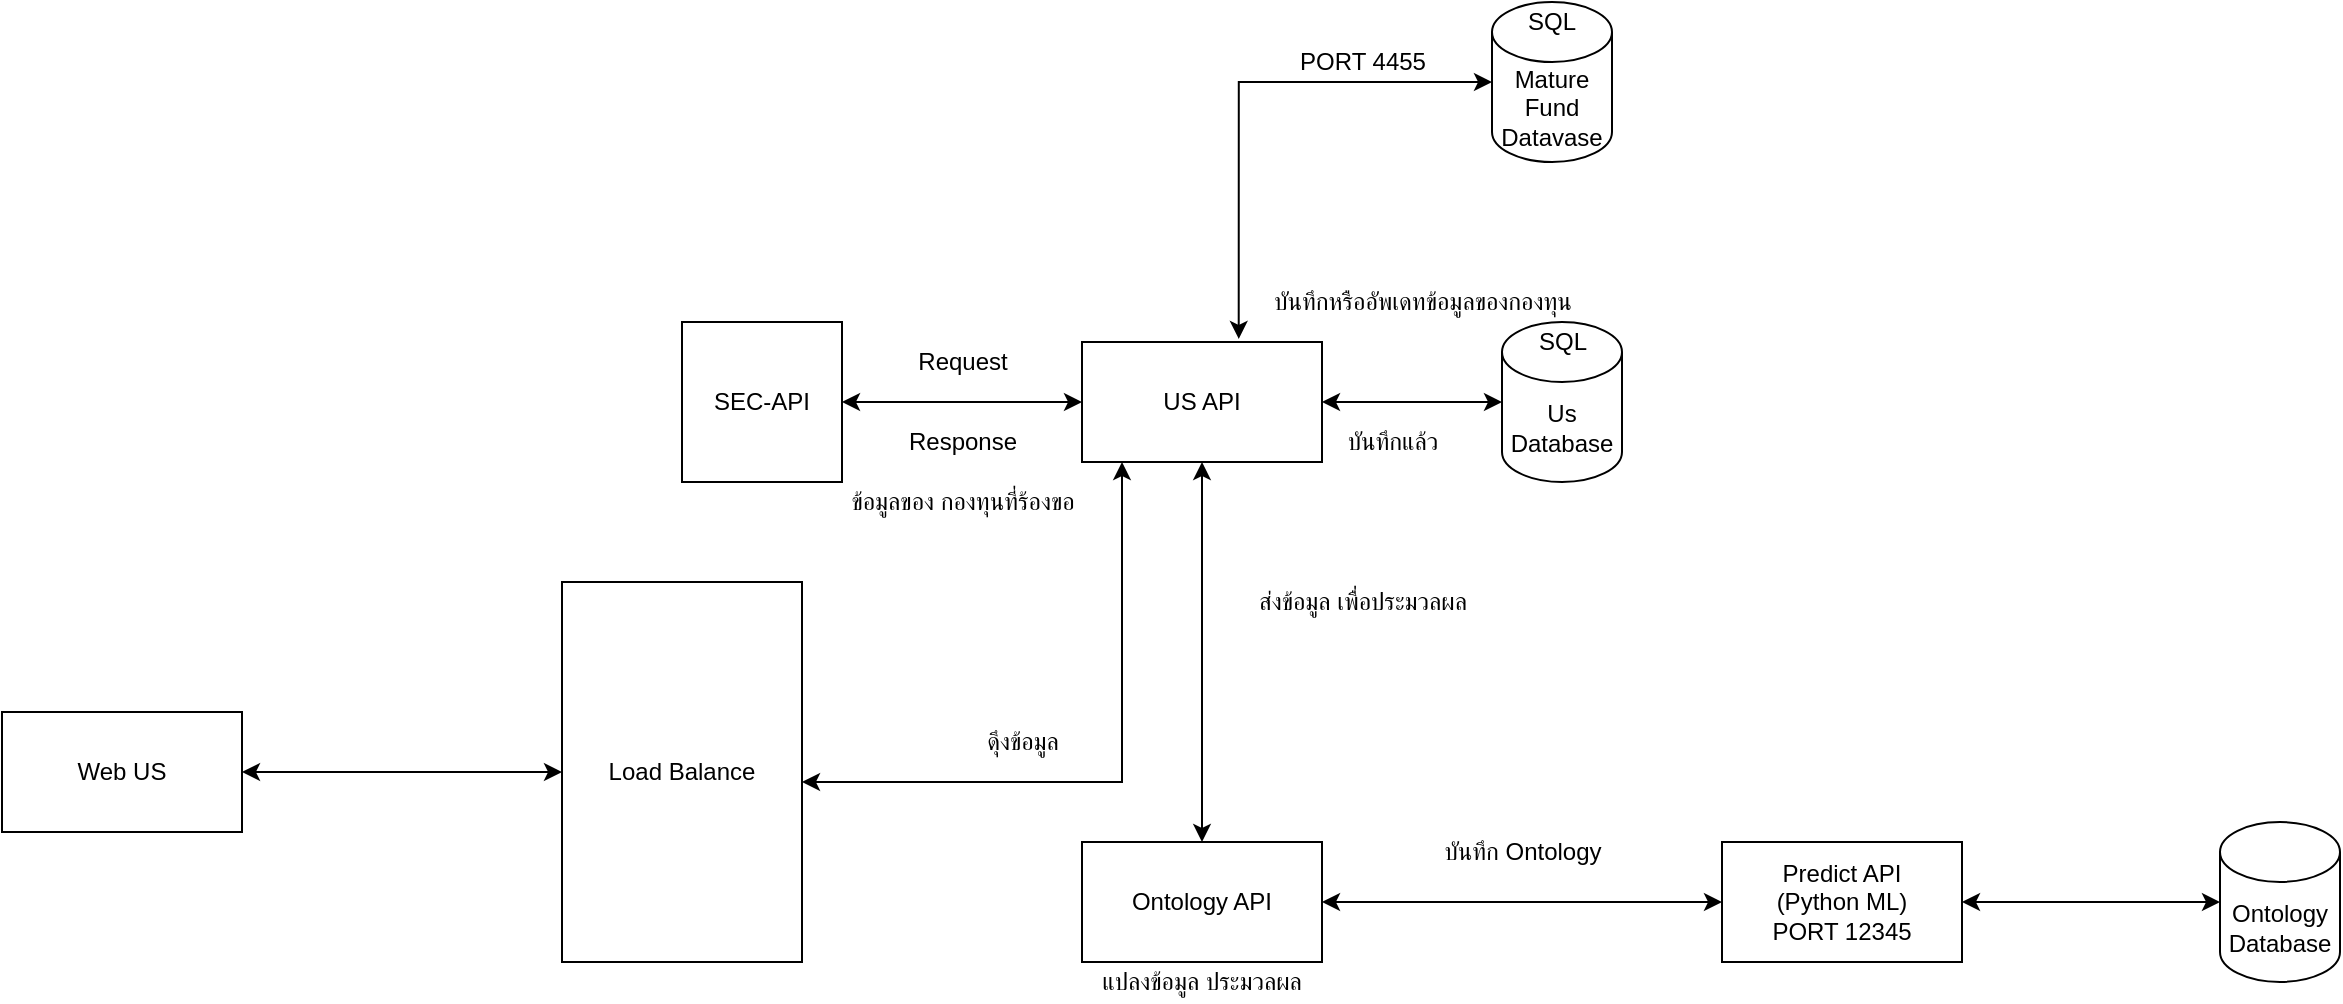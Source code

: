 <mxfile version="14.2.4" type="embed">
    <diagram id="gRBI3I0pX8M-mybBj-Ol" name="Architect">
        <mxGraphModel dx="1236" dy="941" grid="1" gridSize="10" guides="1" tooltips="1" connect="1" arrows="1" fold="1" page="1" pageScale="1" pageWidth="1169" pageHeight="827" math="0" shadow="0">
            <root>
                <mxCell id="0"/>
                <mxCell id="1" parent="0"/>
                <mxCell id="LfQHeROU4mgIVNuJvFk8-1" value="Us Database" style="shape=cylinder3;whiteSpace=wrap;html=1;boundedLbl=1;backgroundOutline=1;size=15;" parent="1" vertex="1">
                    <mxGeometry x="750" y="220" width="60" height="80" as="geometry"/>
                </mxCell>
                <mxCell id="LfQHeROU4mgIVNuJvFk8-3" value="SEC-API" style="whiteSpace=wrap;html=1;aspect=fixed;" parent="1" vertex="1">
                    <mxGeometry x="340" y="220" width="80" height="80" as="geometry"/>
                </mxCell>
                <mxCell id="LfQHeROU4mgIVNuJvFk8-5" style="edgeStyle=orthogonalEdgeStyle;rounded=0;orthogonalLoop=1;jettySize=auto;html=1;startArrow=classic;startFill=1;" parent="1" source="LfQHeROU4mgIVNuJvFk8-4" target="LfQHeROU4mgIVNuJvFk8-1" edge="1">
                    <mxGeometry relative="1" as="geometry"/>
                </mxCell>
                <mxCell id="LfQHeROU4mgIVNuJvFk8-6" style="edgeStyle=orthogonalEdgeStyle;rounded=0;orthogonalLoop=1;jettySize=auto;html=1;startArrow=classic;startFill=1;" parent="1" source="LfQHeROU4mgIVNuJvFk8-4" target="LfQHeROU4mgIVNuJvFk8-3" edge="1">
                    <mxGeometry relative="1" as="geometry"/>
                </mxCell>
                <mxCell id="LfQHeROU4mgIVNuJvFk8-4" value="US API" style="rounded=0;whiteSpace=wrap;html=1;" parent="1" vertex="1">
                    <mxGeometry x="540" y="230" width="120" height="60" as="geometry"/>
                </mxCell>
                <mxCell id="LfQHeROU4mgIVNuJvFk8-7" value="Request" style="text;html=1;align=center;verticalAlign=middle;resizable=0;points=[];autosize=1;" parent="1" vertex="1">
                    <mxGeometry x="450" y="230" width="60" height="20" as="geometry"/>
                </mxCell>
                <mxCell id="LfQHeROU4mgIVNuJvFk8-8" value="Response" style="text;html=1;align=center;verticalAlign=middle;resizable=0;points=[];autosize=1;" parent="1" vertex="1">
                    <mxGeometry x="445" y="270" width="70" height="20" as="geometry"/>
                </mxCell>
                <mxCell id="LfQHeROU4mgIVNuJvFk8-9" value="ข้อมูลของ กองทุนที่ร้องขอ" style="text;html=1;align=center;verticalAlign=middle;resizable=0;points=[];autosize=1;" parent="1" vertex="1">
                    <mxGeometry x="405" y="300" width="150" height="20" as="geometry"/>
                </mxCell>
                <mxCell id="LfQHeROU4mgIVNuJvFk8-10" value="บันทึกหรืออัพเดทข้อมูลของกองทุน" style="text;html=1;align=center;verticalAlign=middle;resizable=0;points=[];autosize=1;" parent="1" vertex="1">
                    <mxGeometry x="615" y="200" width="190" height="20" as="geometry"/>
                </mxCell>
                <mxCell id="LfQHeROU4mgIVNuJvFk8-11" value="บันทึกแล้ว" style="text;html=1;align=center;verticalAlign=middle;resizable=0;points=[];autosize=1;" parent="1" vertex="1">
                    <mxGeometry x="660" y="270" width="70" height="20" as="geometry"/>
                </mxCell>
                <mxCell id="LfQHeROU4mgIVNuJvFk8-13" style="edgeStyle=orthogonalEdgeStyle;rounded=0;orthogonalLoop=1;jettySize=auto;html=1;startArrow=classic;startFill=1;" parent="1" target="LfQHeROU4mgIVNuJvFk8-4" edge="1">
                    <mxGeometry relative="1" as="geometry">
                        <mxPoint x="400" y="450" as="sourcePoint"/>
                        <Array as="points">
                            <mxPoint x="560" y="450"/>
                        </Array>
                    </mxGeometry>
                </mxCell>
                <mxCell id="LfQHeROU4mgIVNuJvFk8-30" style="edgeStyle=orthogonalEdgeStyle;rounded=0;orthogonalLoop=1;jettySize=auto;html=1;entryX=0;entryY=0.5;entryDx=0;entryDy=0;startArrow=classic;startFill=1;" parent="1" source="LfQHeROU4mgIVNuJvFk8-12" target="LfQHeROU4mgIVNuJvFk8-29" edge="1">
                    <mxGeometry relative="1" as="geometry"/>
                </mxCell>
                <mxCell id="LfQHeROU4mgIVNuJvFk8-12" value="Web US" style="rounded=0;whiteSpace=wrap;html=1;" parent="1" vertex="1">
                    <mxGeometry y="415" width="120" height="60" as="geometry"/>
                </mxCell>
                <mxCell id="LfQHeROU4mgIVNuJvFk8-15" value="Ontology Database" style="shape=cylinder3;whiteSpace=wrap;html=1;boundedLbl=1;backgroundOutline=1;size=15;" parent="1" vertex="1">
                    <mxGeometry x="1109" y="470" width="60" height="80" as="geometry"/>
                </mxCell>
                <mxCell id="LfQHeROU4mgIVNuJvFk8-17" style="edgeStyle=orthogonalEdgeStyle;rounded=0;orthogonalLoop=1;jettySize=auto;html=1;startArrow=classic;startFill=1;entryX=0;entryY=0.5;entryDx=0;entryDy=0;" parent="1" source="LfQHeROU4mgIVNuJvFk8-16" target="LfQHeROU4mgIVNuJvFk8-24" edge="1">
                    <mxGeometry relative="1" as="geometry"/>
                </mxCell>
                <mxCell id="LfQHeROU4mgIVNuJvFk8-19" style="edgeStyle=orthogonalEdgeStyle;rounded=0;orthogonalLoop=1;jettySize=auto;html=1;startArrow=classic;startFill=1;" parent="1" source="LfQHeROU4mgIVNuJvFk8-16" target="LfQHeROU4mgIVNuJvFk8-4" edge="1">
                    <mxGeometry relative="1" as="geometry"/>
                </mxCell>
                <mxCell id="LfQHeROU4mgIVNuJvFk8-16" value="Ontology API" style="rounded=0;whiteSpace=wrap;html=1;" parent="1" vertex="1">
                    <mxGeometry x="540" y="480" width="120" height="60" as="geometry"/>
                </mxCell>
                <mxCell id="LfQHeROU4mgIVNuJvFk8-20" value="ดุึงข้อมูล" style="text;html=1;align=center;verticalAlign=middle;resizable=0;points=[];autosize=1;" parent="1" vertex="1">
                    <mxGeometry x="480" y="420" width="60" height="20" as="geometry"/>
                </mxCell>
                <mxCell id="LfQHeROU4mgIVNuJvFk8-21" value="บันทึก Ontology" style="text;html=1;align=center;verticalAlign=middle;resizable=0;points=[];autosize=1;" parent="1" vertex="1">
                    <mxGeometry x="710" y="475" width="100" height="20" as="geometry"/>
                </mxCell>
                <mxCell id="LfQHeROU4mgIVNuJvFk8-22" value="แปลงข้อมูล ประมวลผล" style="text;html=1;strokeColor=none;fillColor=none;align=center;verticalAlign=middle;whiteSpace=wrap;rounded=0;" parent="1" vertex="1">
                    <mxGeometry x="520" y="540" width="160" height="20" as="geometry"/>
                </mxCell>
                <mxCell id="LfQHeROU4mgIVNuJvFk8-23" value="ส่งข้อมูล เพื่อประมวลผล" style="text;html=1;align=center;verticalAlign=middle;resizable=0;points=[];autosize=1;" parent="1" vertex="1">
                    <mxGeometry x="615" y="350" width="130" height="20" as="geometry"/>
                </mxCell>
                <mxCell id="LfQHeROU4mgIVNuJvFk8-37" style="edgeStyle=orthogonalEdgeStyle;rounded=0;orthogonalLoop=1;jettySize=auto;html=1;entryX=0;entryY=0.5;entryDx=0;entryDy=0;entryPerimeter=0;startArrow=classic;startFill=1;" parent="1" source="LfQHeROU4mgIVNuJvFk8-24" target="LfQHeROU4mgIVNuJvFk8-15" edge="1">
                    <mxGeometry relative="1" as="geometry"/>
                </mxCell>
                <mxCell id="LfQHeROU4mgIVNuJvFk8-24" value="Predict API&lt;br&gt;(Python ML)&lt;br&gt;PORT 12345" style="rounded=0;whiteSpace=wrap;html=1;" parent="1" vertex="1">
                    <mxGeometry x="860" y="480" width="120" height="60" as="geometry"/>
                </mxCell>
                <mxCell id="LfQHeROU4mgIVNuJvFk8-28" style="edgeStyle=orthogonalEdgeStyle;rounded=0;orthogonalLoop=1;jettySize=auto;html=1;entryX=0.653;entryY=-0.026;entryDx=0;entryDy=0;entryPerimeter=0;startArrow=classic;startFill=1;" parent="1" source="LfQHeROU4mgIVNuJvFk8-27" target="LfQHeROU4mgIVNuJvFk8-4" edge="1">
                    <mxGeometry relative="1" as="geometry"/>
                </mxCell>
                <mxCell id="LfQHeROU4mgIVNuJvFk8-27" value="Mature Fund Datavase" style="shape=cylinder3;whiteSpace=wrap;html=1;boundedLbl=1;backgroundOutline=1;size=15;" parent="1" vertex="1">
                    <mxGeometry x="745" y="60" width="60" height="80" as="geometry"/>
                </mxCell>
                <mxCell id="LfQHeROU4mgIVNuJvFk8-29" value="Load Balance" style="rounded=0;whiteSpace=wrap;html=1;" parent="1" vertex="1">
                    <mxGeometry x="280" y="350" width="120" height="190" as="geometry"/>
                </mxCell>
                <mxCell id="LfQHeROU4mgIVNuJvFk8-31" value="PORT 4455" style="text;html=1;align=center;verticalAlign=middle;resizable=0;points=[];autosize=1;" parent="1" vertex="1">
                    <mxGeometry x="640" y="80" width="80" height="20" as="geometry"/>
                </mxCell>
                <mxCell id="LfQHeROU4mgIVNuJvFk8-33" value="SQL" style="text;html=1;align=center;verticalAlign=middle;resizable=0;points=[];autosize=1;" parent="1" vertex="1">
                    <mxGeometry x="760" y="220" width="40" height="20" as="geometry"/>
                </mxCell>
                <mxCell id="LfQHeROU4mgIVNuJvFk8-34" value="SQL" style="text;html=1;strokeColor=none;fillColor=none;align=center;verticalAlign=middle;whiteSpace=wrap;rounded=0;" parent="1" vertex="1">
                    <mxGeometry x="755" y="60" width="40" height="20" as="geometry"/>
                </mxCell>
            </root>
        </mxGraphModel>
    </diagram>
</mxfile>